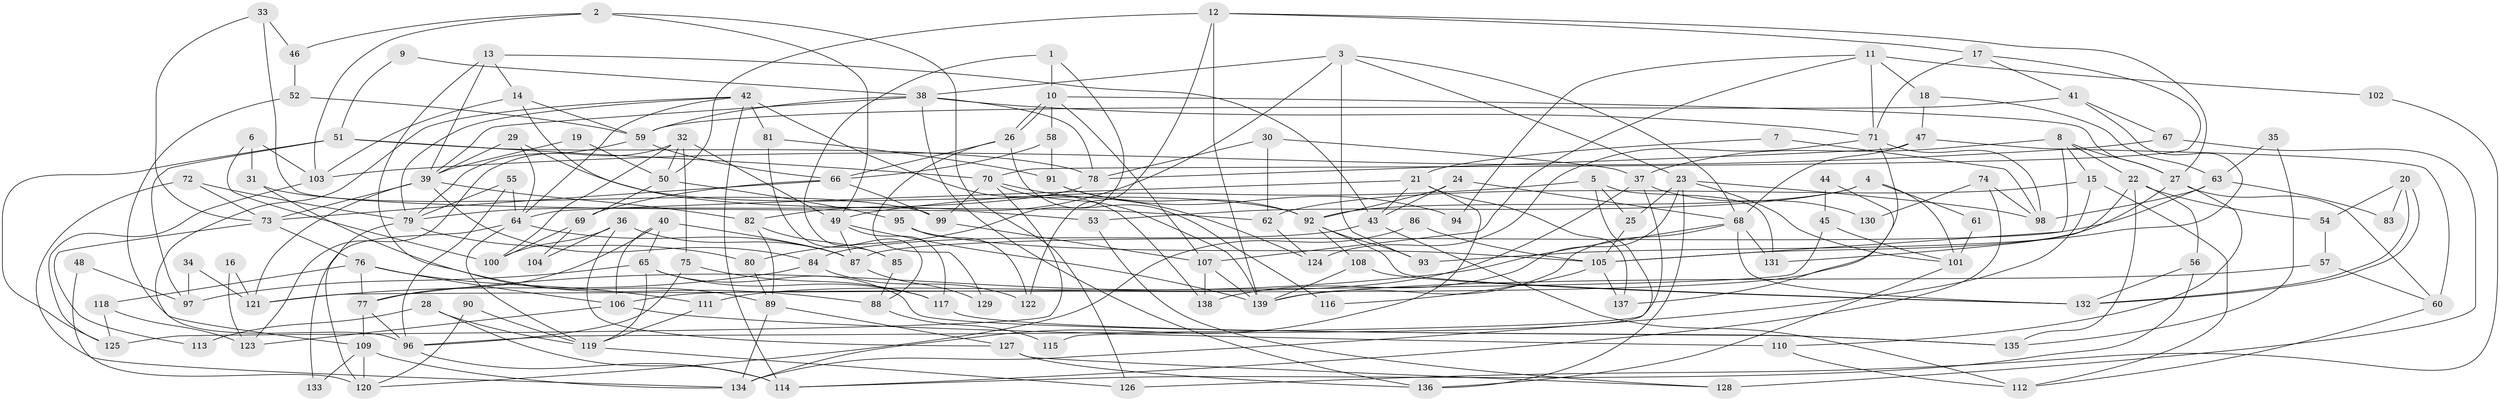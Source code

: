 // coarse degree distribution, {3: 0.20430107526881722, 5: 0.15053763440860216, 4: 0.10752688172043011, 2: 0.15053763440860216, 8: 0.08602150537634409, 9: 0.010752688172043012, 6: 0.17204301075268819, 7: 0.0967741935483871, 12: 0.010752688172043012, 11: 0.010752688172043012}
// Generated by graph-tools (version 1.1) at 2025/41/03/06/25 10:41:53]
// undirected, 139 vertices, 278 edges
graph export_dot {
graph [start="1"]
  node [color=gray90,style=filled];
  1;
  2;
  3;
  4;
  5;
  6;
  7;
  8;
  9;
  10;
  11;
  12;
  13;
  14;
  15;
  16;
  17;
  18;
  19;
  20;
  21;
  22;
  23;
  24;
  25;
  26;
  27;
  28;
  29;
  30;
  31;
  32;
  33;
  34;
  35;
  36;
  37;
  38;
  39;
  40;
  41;
  42;
  43;
  44;
  45;
  46;
  47;
  48;
  49;
  50;
  51;
  52;
  53;
  54;
  55;
  56;
  57;
  58;
  59;
  60;
  61;
  62;
  63;
  64;
  65;
  66;
  67;
  68;
  69;
  70;
  71;
  72;
  73;
  74;
  75;
  76;
  77;
  78;
  79;
  80;
  81;
  82;
  83;
  84;
  85;
  86;
  87;
  88;
  89;
  90;
  91;
  92;
  93;
  94;
  95;
  96;
  97;
  98;
  99;
  100;
  101;
  102;
  103;
  104;
  105;
  106;
  107;
  108;
  109;
  110;
  111;
  112;
  113;
  114;
  115;
  116;
  117;
  118;
  119;
  120;
  121;
  122;
  123;
  124;
  125;
  126;
  127;
  128;
  129;
  130;
  131;
  132;
  133;
  134;
  135;
  136;
  137;
  138;
  139;
  1 -- 10;
  1 -- 88;
  1 -- 80;
  2 -- 49;
  2 -- 103;
  2 -- 46;
  2 -- 126;
  3 -- 93;
  3 -- 23;
  3 -- 38;
  3 -- 68;
  3 -- 82;
  4 -- 92;
  4 -- 101;
  4 -- 53;
  4 -- 61;
  5 -- 25;
  5 -- 131;
  5 -- 49;
  5 -- 115;
  6 -- 100;
  6 -- 103;
  6 -- 31;
  7 -- 21;
  7 -- 98;
  8 -- 27;
  8 -- 37;
  8 -- 15;
  8 -- 22;
  8 -- 105;
  9 -- 51;
  9 -- 38;
  10 -- 27;
  10 -- 26;
  10 -- 26;
  10 -- 58;
  10 -- 107;
  11 -- 107;
  11 -- 18;
  11 -- 71;
  11 -- 94;
  11 -- 102;
  12 -- 27;
  12 -- 139;
  12 -- 17;
  12 -- 50;
  12 -- 122;
  13 -- 14;
  13 -- 39;
  13 -- 43;
  13 -- 89;
  14 -- 62;
  14 -- 59;
  14 -- 103;
  15 -- 134;
  15 -- 62;
  15 -- 112;
  16 -- 121;
  16 -- 123;
  17 -- 71;
  17 -- 41;
  17 -- 70;
  18 -- 47;
  18 -- 63;
  19 -- 50;
  19 -- 39;
  20 -- 54;
  20 -- 132;
  20 -- 132;
  20 -- 83;
  21 -- 64;
  21 -- 43;
  21 -- 134;
  21 -- 137;
  22 -- 56;
  22 -- 54;
  22 -- 131;
  22 -- 135;
  23 -- 136;
  23 -- 138;
  23 -- 25;
  23 -- 98;
  23 -- 101;
  24 -- 43;
  24 -- 68;
  24 -- 92;
  25 -- 105;
  26 -- 66;
  26 -- 116;
  26 -- 129;
  27 -- 105;
  27 -- 60;
  27 -- 110;
  28 -- 119;
  28 -- 114;
  28 -- 113;
  29 -- 92;
  29 -- 64;
  29 -- 39;
  30 -- 62;
  30 -- 78;
  30 -- 37;
  31 -- 99;
  31 -- 88;
  32 -- 123;
  32 -- 75;
  32 -- 49;
  32 -- 50;
  32 -- 100;
  33 -- 73;
  33 -- 46;
  33 -- 53;
  34 -- 121;
  34 -- 97;
  35 -- 63;
  35 -- 135;
  36 -- 100;
  36 -- 87;
  36 -- 104;
  36 -- 127;
  37 -- 111;
  37 -- 96;
  37 -- 130;
  38 -- 78;
  38 -- 39;
  38 -- 59;
  38 -- 71;
  38 -- 136;
  39 -- 73;
  39 -- 82;
  39 -- 84;
  39 -- 121;
  40 -- 106;
  40 -- 87;
  40 -- 65;
  40 -- 77;
  41 -- 59;
  41 -- 67;
  41 -- 93;
  42 -- 79;
  42 -- 109;
  42 -- 64;
  42 -- 81;
  42 -- 114;
  42 -- 138;
  43 -- 112;
  43 -- 84;
  44 -- 137;
  44 -- 45;
  45 -- 101;
  45 -- 121;
  46 -- 52;
  47 -- 78;
  47 -- 68;
  47 -- 60;
  48 -- 97;
  48 -- 120;
  49 -- 87;
  49 -- 117;
  49 -- 139;
  50 -- 69;
  50 -- 95;
  51 -- 125;
  51 -- 70;
  51 -- 78;
  51 -- 97;
  52 -- 96;
  52 -- 59;
  53 -- 128;
  54 -- 57;
  55 -- 96;
  55 -- 79;
  55 -- 64;
  56 -- 132;
  56 -- 114;
  57 -- 60;
  57 -- 139;
  58 -- 66;
  58 -- 91;
  59 -- 79;
  59 -- 66;
  60 -- 112;
  61 -- 101;
  62 -- 124;
  63 -- 98;
  63 -- 87;
  63 -- 83;
  64 -- 87;
  64 -- 119;
  64 -- 133;
  65 -- 117;
  65 -- 97;
  65 -- 119;
  65 -- 135;
  66 -- 99;
  66 -- 69;
  66 -- 73;
  67 -- 128;
  67 -- 103;
  68 -- 132;
  68 -- 77;
  68 -- 131;
  68 -- 139;
  69 -- 100;
  69 -- 104;
  70 -- 139;
  70 -- 99;
  70 -- 124;
  70 -- 125;
  71 -- 98;
  71 -- 106;
  71 -- 124;
  72 -- 73;
  72 -- 134;
  72 -- 79;
  73 -- 76;
  73 -- 113;
  74 -- 114;
  74 -- 98;
  74 -- 130;
  75 -- 117;
  75 -- 96;
  76 -- 77;
  76 -- 106;
  76 -- 111;
  76 -- 118;
  77 -- 96;
  77 -- 109;
  78 -- 79;
  79 -- 80;
  79 -- 120;
  80 -- 89;
  81 -- 91;
  81 -- 85;
  82 -- 85;
  82 -- 89;
  84 -- 121;
  84 -- 122;
  85 -- 88;
  86 -- 120;
  86 -- 105;
  87 -- 129;
  88 -- 115;
  89 -- 127;
  89 -- 134;
  90 -- 120;
  90 -- 119;
  91 -- 92;
  91 -- 94;
  92 -- 108;
  92 -- 93;
  92 -- 132;
  95 -- 122;
  95 -- 105;
  96 -- 114;
  99 -- 107;
  101 -- 136;
  102 -- 126;
  103 -- 125;
  105 -- 116;
  105 -- 137;
  106 -- 110;
  106 -- 123;
  107 -- 139;
  107 -- 138;
  108 -- 139;
  108 -- 132;
  109 -- 134;
  109 -- 120;
  109 -- 133;
  110 -- 112;
  111 -- 119;
  117 -- 135;
  118 -- 125;
  118 -- 123;
  119 -- 126;
  127 -- 128;
  127 -- 136;
}
